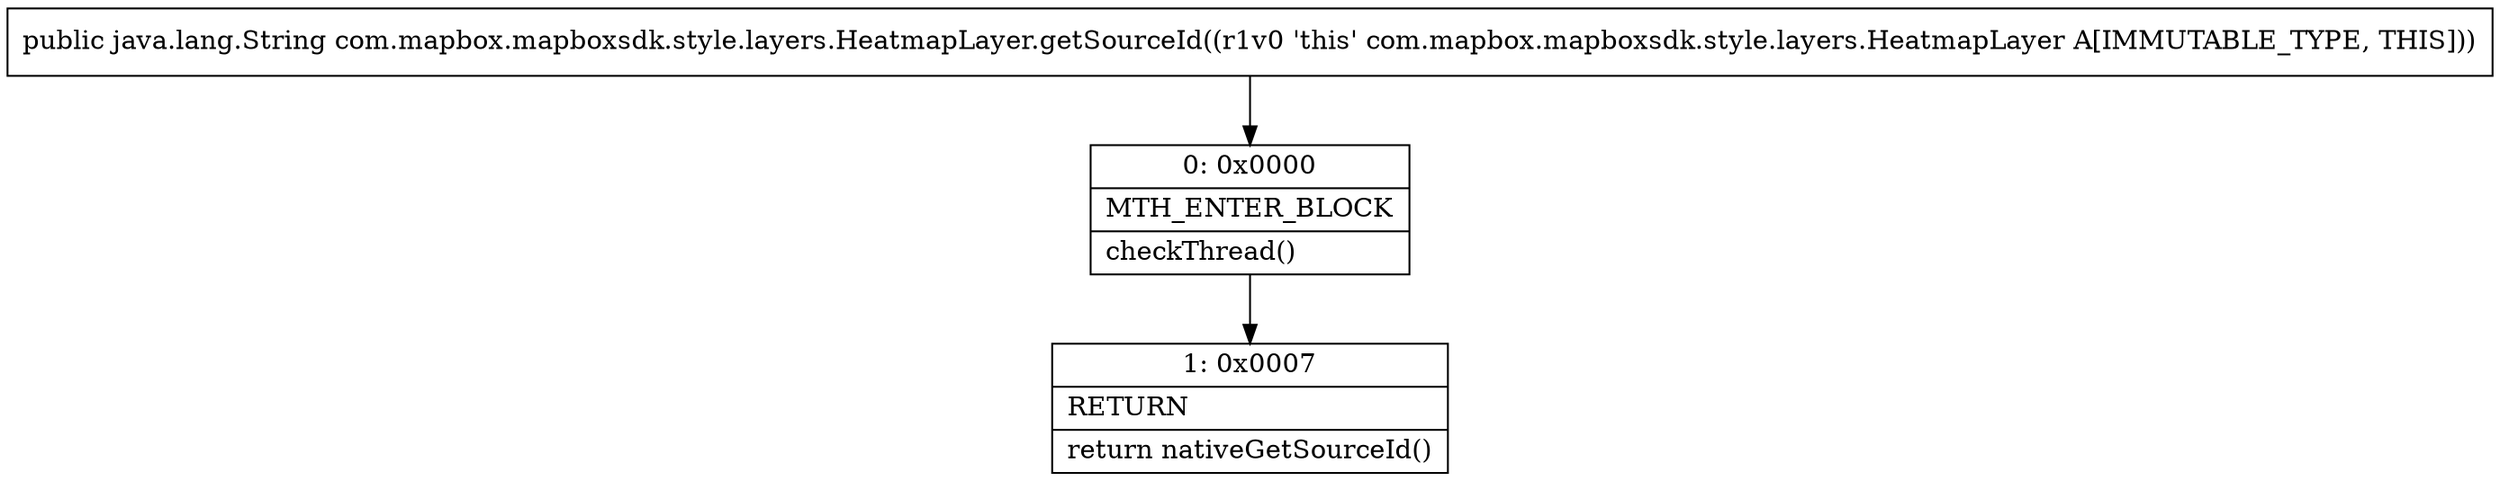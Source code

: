 digraph "CFG forcom.mapbox.mapboxsdk.style.layers.HeatmapLayer.getSourceId()Ljava\/lang\/String;" {
Node_0 [shape=record,label="{0\:\ 0x0000|MTH_ENTER_BLOCK\l|checkThread()\l}"];
Node_1 [shape=record,label="{1\:\ 0x0007|RETURN\l|return nativeGetSourceId()\l}"];
MethodNode[shape=record,label="{public java.lang.String com.mapbox.mapboxsdk.style.layers.HeatmapLayer.getSourceId((r1v0 'this' com.mapbox.mapboxsdk.style.layers.HeatmapLayer A[IMMUTABLE_TYPE, THIS])) }"];
MethodNode -> Node_0;
Node_0 -> Node_1;
}

